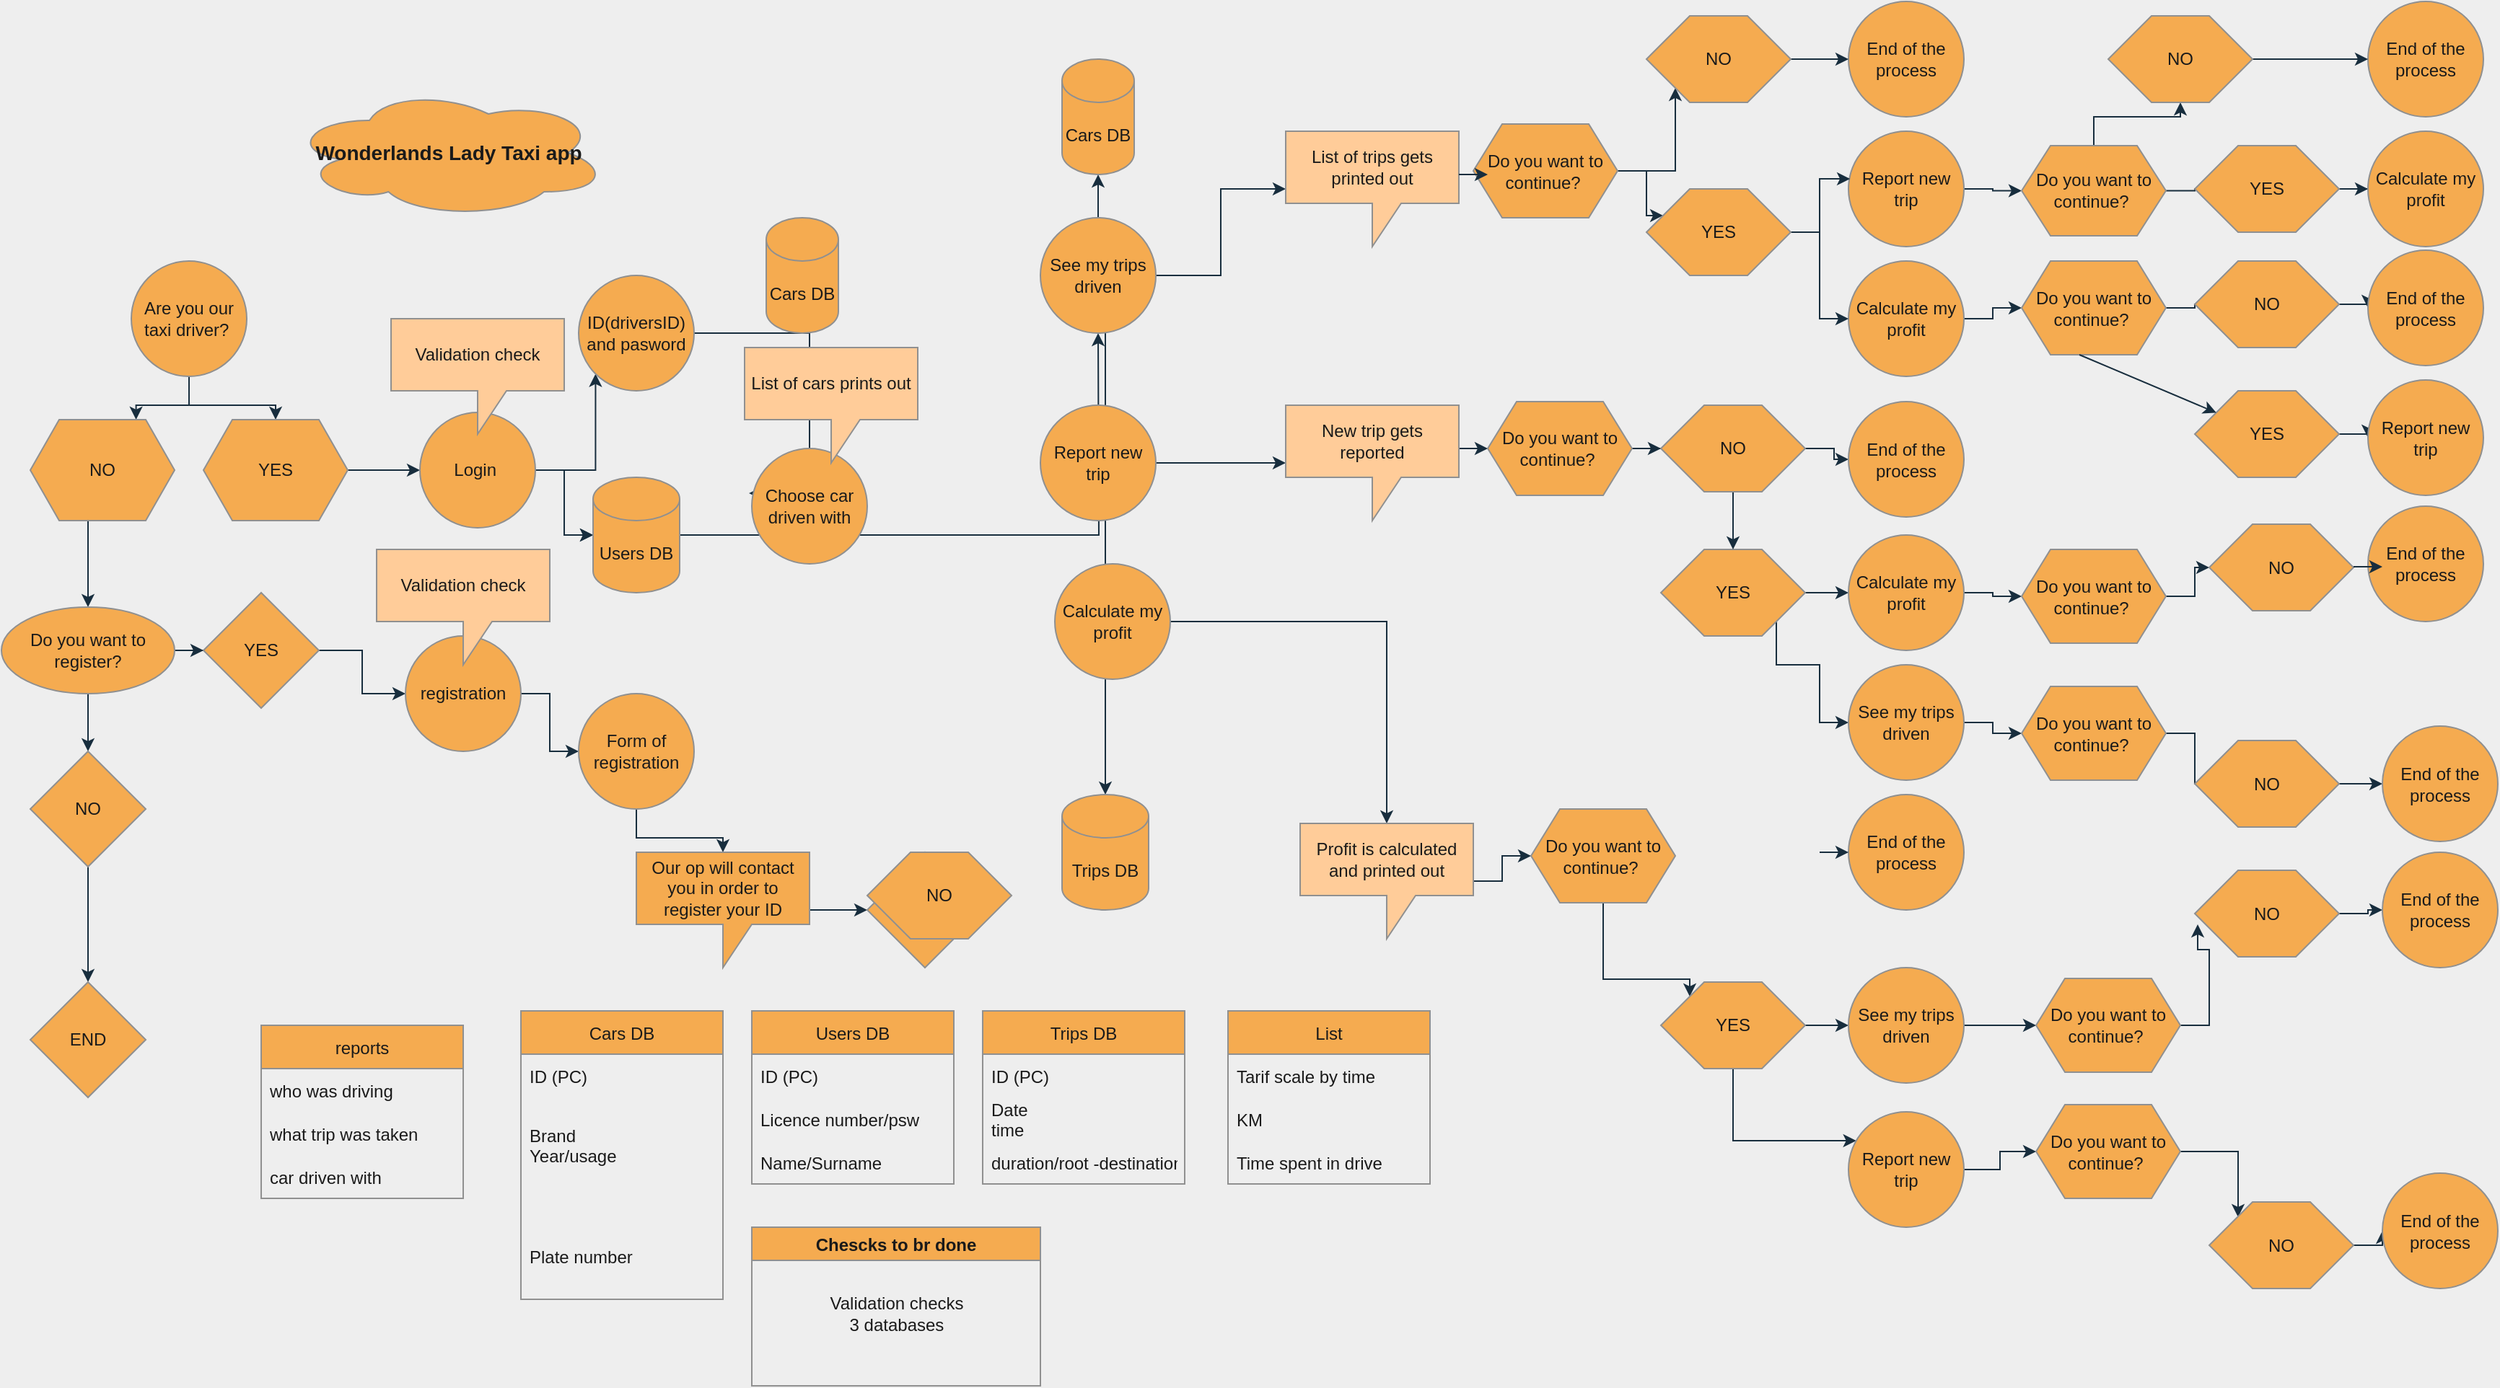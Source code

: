 <mxfile version="20.3.0" type="github">
  <diagram id="Edgwh7HsTJ25EXlXXnaa" name="Page-1">
    <mxGraphModel dx="2121" dy="614" grid="1" gridSize="10" guides="1" tooltips="1" connect="1" arrows="1" fold="1" page="1" pageScale="1" pageWidth="827" pageHeight="1169" background="#EEEEEE" math="0" shadow="0">
      <root>
        <mxCell id="0" />
        <mxCell id="1" parent="0" />
        <mxCell id="fiAWGYo_z49fpV4L9z-i-24" value="" style="edgeStyle=orthogonalEdgeStyle;rounded=0;orthogonalLoop=1;jettySize=auto;html=1;labelBackgroundColor=#EEEEEE;strokeColor=#182E3E;fontColor=#1A1A1A;" edge="1" parent="1" source="fiAWGYo_z49fpV4L9z-i-1" target="fiAWGYo_z49fpV4L9z-i-2">
          <mxGeometry relative="1" as="geometry" />
        </mxCell>
        <mxCell id="fiAWGYo_z49fpV4L9z-i-79" style="edgeStyle=orthogonalEdgeStyle;rounded=0;orthogonalLoop=1;jettySize=auto;html=1;entryX=0.733;entryY=0;entryDx=0;entryDy=0;entryPerimeter=0;strokeColor=#182E3E;fontColor=#1A1A1A;" edge="1" parent="1" source="fiAWGYo_z49fpV4L9z-i-1" target="fiAWGYo_z49fpV4L9z-i-3">
          <mxGeometry relative="1" as="geometry" />
        </mxCell>
        <mxCell id="fiAWGYo_z49fpV4L9z-i-1" value="Are you our taxi driver?&amp;nbsp;" style="ellipse;whiteSpace=wrap;html=1;aspect=fixed;fillColor=#F5AB50;strokeColor=#909090;fontColor=#1A1A1A;" vertex="1" parent="1">
          <mxGeometry y="190" width="80" height="80" as="geometry" />
        </mxCell>
        <mxCell id="fiAWGYo_z49fpV4L9z-i-33" value="" style="edgeStyle=orthogonalEdgeStyle;rounded=0;orthogonalLoop=1;jettySize=auto;html=1;labelBackgroundColor=#EEEEEE;strokeColor=#182E3E;fontColor=#1A1A1A;" edge="1" parent="1" source="fiAWGYo_z49fpV4L9z-i-2" target="fiAWGYo_z49fpV4L9z-i-10">
          <mxGeometry relative="1" as="geometry" />
        </mxCell>
        <mxCell id="fiAWGYo_z49fpV4L9z-i-2" value="YES" style="shape=hexagon;perimeter=hexagonPerimeter2;whiteSpace=wrap;html=1;fixedSize=1;fillColor=#F5AB50;strokeColor=#909090;fontColor=#1A1A1A;" vertex="1" parent="1">
          <mxGeometry x="50" y="300" width="100" height="70" as="geometry" />
        </mxCell>
        <mxCell id="fiAWGYo_z49fpV4L9z-i-5" value="" style="edgeStyle=orthogonalEdgeStyle;rounded=0;orthogonalLoop=1;jettySize=auto;html=1;labelBackgroundColor=#EEEEEE;strokeColor=#182E3E;fontColor=#1A1A1A;" edge="1" parent="1" source="fiAWGYo_z49fpV4L9z-i-3" target="fiAWGYo_z49fpV4L9z-i-4">
          <mxGeometry relative="1" as="geometry">
            <Array as="points">
              <mxPoint x="-30" y="390" />
              <mxPoint x="-30" y="390" />
            </Array>
          </mxGeometry>
        </mxCell>
        <mxCell id="fiAWGYo_z49fpV4L9z-i-3" value="NO" style="shape=hexagon;perimeter=hexagonPerimeter2;whiteSpace=wrap;html=1;fixedSize=1;fillColor=#F5AB50;strokeColor=#909090;fontColor=#1A1A1A;" vertex="1" parent="1">
          <mxGeometry x="-70" y="300" width="100" height="70" as="geometry" />
        </mxCell>
        <mxCell id="fiAWGYo_z49fpV4L9z-i-78" value="" style="edgeStyle=orthogonalEdgeStyle;rounded=0;orthogonalLoop=1;jettySize=auto;html=1;strokeColor=#182E3E;fontColor=#1A1A1A;" edge="1" parent="1" source="fiAWGYo_z49fpV4L9z-i-4" target="fiAWGYo_z49fpV4L9z-i-7">
          <mxGeometry relative="1" as="geometry" />
        </mxCell>
        <mxCell id="fiAWGYo_z49fpV4L9z-i-81" value="" style="edgeStyle=orthogonalEdgeStyle;rounded=0;orthogonalLoop=1;jettySize=auto;html=1;strokeColor=#182E3E;fontColor=#1A1A1A;" edge="1" parent="1" source="fiAWGYo_z49fpV4L9z-i-4" target="fiAWGYo_z49fpV4L9z-i-6">
          <mxGeometry relative="1" as="geometry" />
        </mxCell>
        <mxCell id="fiAWGYo_z49fpV4L9z-i-4" value="Do you want to register?" style="ellipse;whiteSpace=wrap;html=1;fillColor=#F5AB50;strokeColor=#909090;fontColor=#1A1A1A;" vertex="1" parent="1">
          <mxGeometry x="-90" y="430" width="120" height="60" as="geometry" />
        </mxCell>
        <mxCell id="fiAWGYo_z49fpV4L9z-i-58" value="" style="edgeStyle=orthogonalEdgeStyle;rounded=0;orthogonalLoop=1;jettySize=auto;html=1;labelBackgroundColor=#EEEEEE;strokeColor=#182E3E;fontColor=#1A1A1A;" edge="1" parent="1" source="fiAWGYo_z49fpV4L9z-i-6" target="fiAWGYo_z49fpV4L9z-i-11">
          <mxGeometry relative="1" as="geometry" />
        </mxCell>
        <mxCell id="fiAWGYo_z49fpV4L9z-i-6" value="YES" style="rhombus;whiteSpace=wrap;html=1;fillColor=#F5AB50;strokeColor=#909090;fontColor=#1A1A1A;" vertex="1" parent="1">
          <mxGeometry x="50" y="420" width="80" height="80" as="geometry" />
        </mxCell>
        <mxCell id="fiAWGYo_z49fpV4L9z-i-55" value="" style="edgeStyle=orthogonalEdgeStyle;rounded=0;orthogonalLoop=1;jettySize=auto;html=1;labelBackgroundColor=#EEEEEE;strokeColor=#182E3E;fontColor=#1A1A1A;" edge="1" parent="1" source="fiAWGYo_z49fpV4L9z-i-7" target="fiAWGYo_z49fpV4L9z-i-8">
          <mxGeometry relative="1" as="geometry" />
        </mxCell>
        <mxCell id="fiAWGYo_z49fpV4L9z-i-7" value="NO" style="rhombus;whiteSpace=wrap;html=1;fillColor=#F5AB50;strokeColor=#909090;fontColor=#1A1A1A;" vertex="1" parent="1">
          <mxGeometry x="-70" y="530" width="80" height="80" as="geometry" />
        </mxCell>
        <mxCell id="fiAWGYo_z49fpV4L9z-i-8" value="END" style="rhombus;whiteSpace=wrap;html=1;fillColor=#F5AB50;strokeColor=#909090;fontColor=#1A1A1A;" vertex="1" parent="1">
          <mxGeometry x="-70" y="690" width="80" height="80" as="geometry" />
        </mxCell>
        <mxCell id="fiAWGYo_z49fpV4L9z-i-67" value="" style="edgeStyle=orthogonalEdgeStyle;rounded=0;orthogonalLoop=1;jettySize=auto;html=1;labelBackgroundColor=#EEEEEE;strokeColor=#182E3E;fontColor=#1A1A1A;" edge="1" parent="1" source="fiAWGYo_z49fpV4L9z-i-10" target="fiAWGYo_z49fpV4L9z-i-18">
          <mxGeometry relative="1" as="geometry" />
        </mxCell>
        <mxCell id="fiAWGYo_z49fpV4L9z-i-68" value="" style="edgeStyle=orthogonalEdgeStyle;rounded=0;orthogonalLoop=1;jettySize=auto;html=1;labelBackgroundColor=#EEEEEE;strokeColor=#182E3E;fontColor=#1A1A1A;" edge="1" parent="1" source="fiAWGYo_z49fpV4L9z-i-10" target="fiAWGYo_z49fpV4L9z-i-18">
          <mxGeometry relative="1" as="geometry" />
        </mxCell>
        <mxCell id="fiAWGYo_z49fpV4L9z-i-69" style="edgeStyle=orthogonalEdgeStyle;rounded=0;orthogonalLoop=1;jettySize=auto;html=1;entryX=0;entryY=1;entryDx=0;entryDy=0;labelBackgroundColor=#EEEEEE;strokeColor=#182E3E;fontColor=#1A1A1A;" edge="1" parent="1" source="fiAWGYo_z49fpV4L9z-i-10" target="fiAWGYo_z49fpV4L9z-i-13">
          <mxGeometry relative="1" as="geometry" />
        </mxCell>
        <mxCell id="fiAWGYo_z49fpV4L9z-i-10" value="Login&amp;nbsp;" style="ellipse;whiteSpace=wrap;html=1;aspect=fixed;fillColor=#F5AB50;strokeColor=#909090;fontColor=#1A1A1A;" vertex="1" parent="1">
          <mxGeometry x="200" y="295" width="80" height="80" as="geometry" />
        </mxCell>
        <mxCell id="fiAWGYo_z49fpV4L9z-i-63" value="" style="edgeStyle=orthogonalEdgeStyle;rounded=0;orthogonalLoop=1;jettySize=auto;html=1;labelBackgroundColor=#EEEEEE;strokeColor=#182E3E;fontColor=#1A1A1A;" edge="1" parent="1" source="fiAWGYo_z49fpV4L9z-i-11" target="fiAWGYo_z49fpV4L9z-i-14">
          <mxGeometry relative="1" as="geometry" />
        </mxCell>
        <mxCell id="fiAWGYo_z49fpV4L9z-i-11" value="registration" style="ellipse;whiteSpace=wrap;html=1;aspect=fixed;fillColor=#F5AB50;strokeColor=#909090;fontColor=#1A1A1A;" vertex="1" parent="1">
          <mxGeometry x="190" y="450" width="80" height="80" as="geometry" />
        </mxCell>
        <mxCell id="fiAWGYo_z49fpV4L9z-i-73" style="edgeStyle=orthogonalEdgeStyle;rounded=0;orthogonalLoop=1;jettySize=auto;html=1;entryX=-0.025;entryY=0.388;entryDx=0;entryDy=0;labelBackgroundColor=#EEEEEE;strokeColor=#182E3E;fontColor=#1A1A1A;entryPerimeter=0;" edge="1" parent="1" source="fiAWGYo_z49fpV4L9z-i-13" target="fiAWGYo_z49fpV4L9z-i-91">
          <mxGeometry relative="1" as="geometry">
            <Array as="points">
              <mxPoint x="470" y="240" />
              <mxPoint x="470" y="351" />
            </Array>
          </mxGeometry>
        </mxCell>
        <mxCell id="fiAWGYo_z49fpV4L9z-i-13" value="ID(driversID) and pasword" style="ellipse;whiteSpace=wrap;html=1;aspect=fixed;fillColor=#F5AB50;strokeColor=#909090;fontColor=#1A1A1A;" vertex="1" parent="1">
          <mxGeometry x="310" y="200" width="80" height="80" as="geometry" />
        </mxCell>
        <mxCell id="fiAWGYo_z49fpV4L9z-i-64" value="" style="edgeStyle=orthogonalEdgeStyle;rounded=0;orthogonalLoop=1;jettySize=auto;html=1;labelBackgroundColor=#EEEEEE;strokeColor=#182E3E;fontColor=#1A1A1A;" edge="1" parent="1" source="fiAWGYo_z49fpV4L9z-i-14" target="fiAWGYo_z49fpV4L9z-i-52">
          <mxGeometry relative="1" as="geometry" />
        </mxCell>
        <mxCell id="fiAWGYo_z49fpV4L9z-i-14" value="Form of registration" style="ellipse;whiteSpace=wrap;html=1;aspect=fixed;fillColor=#F5AB50;strokeColor=#909090;fontColor=#1A1A1A;" vertex="1" parent="1">
          <mxGeometry x="310" y="490" width="80" height="80" as="geometry" />
        </mxCell>
        <mxCell id="fiAWGYo_z49fpV4L9z-i-70" value="" style="edgeStyle=orthogonalEdgeStyle;rounded=0;orthogonalLoop=1;jettySize=auto;html=1;labelBackgroundColor=#EEEEEE;strokeColor=#182E3E;fontColor=#1A1A1A;" edge="1" parent="1" target="fiAWGYo_z49fpV4L9z-i-20">
          <mxGeometry relative="1" as="geometry">
            <mxPoint x="630" y="200" as="sourcePoint" />
          </mxGeometry>
        </mxCell>
        <mxCell id="fiAWGYo_z49fpV4L9z-i-71" value="" style="edgeStyle=orthogonalEdgeStyle;rounded=0;orthogonalLoop=1;jettySize=auto;html=1;labelBackgroundColor=#EEEEEE;strokeColor=#182E3E;fontColor=#1A1A1A;" edge="1" parent="1" target="fiAWGYo_z49fpV4L9z-i-35">
          <mxGeometry relative="1" as="geometry">
            <mxPoint x="630" y="200" as="sourcePoint" />
          </mxGeometry>
        </mxCell>
        <mxCell id="fiAWGYo_z49fpV4L9z-i-74" value="" style="edgeStyle=orthogonalEdgeStyle;rounded=0;orthogonalLoop=1;jettySize=auto;html=1;labelBackgroundColor=#EEEEEE;strokeColor=#182E3E;fontColor=#1A1A1A;" edge="1" parent="1" source="fiAWGYo_z49fpV4L9z-i-18">
          <mxGeometry relative="1" as="geometry">
            <mxPoint x="670" y="240" as="targetPoint" />
          </mxGeometry>
        </mxCell>
        <mxCell id="fiAWGYo_z49fpV4L9z-i-18" value="Users DB" style="shape=cylinder3;whiteSpace=wrap;html=1;boundedLbl=1;backgroundOutline=1;size=15;fillColor=#F5AB50;strokeColor=#909090;fontColor=#1A1A1A;" vertex="1" parent="1">
          <mxGeometry x="320" y="340" width="60" height="80" as="geometry" />
        </mxCell>
        <mxCell id="fiAWGYo_z49fpV4L9z-i-20" value="Cars DB" style="shape=cylinder3;whiteSpace=wrap;html=1;boundedLbl=1;backgroundOutline=1;size=15;fillColor=#F5AB50;strokeColor=#909090;fontColor=#1A1A1A;" vertex="1" parent="1">
          <mxGeometry x="645" y="50" width="50" height="80" as="geometry" />
        </mxCell>
        <mxCell id="fiAWGYo_z49fpV4L9z-i-27" value="List" style="swimlane;fontStyle=0;childLayout=stackLayout;horizontal=1;startSize=30;horizontalStack=0;resizeParent=1;resizeParentMax=0;resizeLast=0;collapsible=1;marginBottom=0;fillColor=#F5AB50;strokeColor=#909090;fontColor=#1A1A1A;" vertex="1" parent="1">
          <mxGeometry x="760" y="710" width="140" height="120" as="geometry" />
        </mxCell>
        <mxCell id="fiAWGYo_z49fpV4L9z-i-28" value="Tarif scale by time" style="text;strokeColor=none;fillColor=none;align=left;verticalAlign=middle;spacingLeft=4;spacingRight=4;overflow=hidden;points=[[0,0.5],[1,0.5]];portConstraint=eastwest;rotatable=0;fontColor=#1A1A1A;" vertex="1" parent="fiAWGYo_z49fpV4L9z-i-27">
          <mxGeometry y="30" width="140" height="30" as="geometry" />
        </mxCell>
        <mxCell id="fiAWGYo_z49fpV4L9z-i-29" value="KM" style="text;strokeColor=none;fillColor=none;align=left;verticalAlign=middle;spacingLeft=4;spacingRight=4;overflow=hidden;points=[[0,0.5],[1,0.5]];portConstraint=eastwest;rotatable=0;fontColor=#1A1A1A;" vertex="1" parent="fiAWGYo_z49fpV4L9z-i-27">
          <mxGeometry y="60" width="140" height="30" as="geometry" />
        </mxCell>
        <mxCell id="fiAWGYo_z49fpV4L9z-i-30" value="Time spent in drive" style="text;strokeColor=none;fillColor=none;align=left;verticalAlign=middle;spacingLeft=4;spacingRight=4;overflow=hidden;points=[[0,0.5],[1,0.5]];portConstraint=eastwest;rotatable=0;fontColor=#1A1A1A;" vertex="1" parent="fiAWGYo_z49fpV4L9z-i-27">
          <mxGeometry y="90" width="140" height="30" as="geometry" />
        </mxCell>
        <mxCell id="fiAWGYo_z49fpV4L9z-i-35" value="Trips DB" style="shape=cylinder3;whiteSpace=wrap;html=1;boundedLbl=1;backgroundOutline=1;size=15;fillColor=#F5AB50;strokeColor=#909090;fontColor=#1A1A1A;" vertex="1" parent="1">
          <mxGeometry x="645" y="560" width="60" height="80" as="geometry" />
        </mxCell>
        <mxCell id="fiAWGYo_z49fpV4L9z-i-40" value="Cars DB" style="swimlane;fontStyle=0;childLayout=stackLayout;horizontal=1;startSize=30;horizontalStack=0;resizeParent=1;resizeParentMax=0;resizeLast=0;collapsible=1;marginBottom=0;fillColor=#F5AB50;strokeColor=#909090;fontColor=#1A1A1A;" vertex="1" parent="1">
          <mxGeometry x="270" y="710" width="140" height="200" as="geometry" />
        </mxCell>
        <mxCell id="fiAWGYo_z49fpV4L9z-i-41" value="ID (PC)" style="text;strokeColor=none;fillColor=none;align=left;verticalAlign=middle;spacingLeft=4;spacingRight=4;overflow=hidden;points=[[0,0.5],[1,0.5]];portConstraint=eastwest;rotatable=0;fontColor=#1A1A1A;" vertex="1" parent="fiAWGYo_z49fpV4L9z-i-40">
          <mxGeometry y="30" width="140" height="30" as="geometry" />
        </mxCell>
        <mxCell id="fiAWGYo_z49fpV4L9z-i-43" value="Brand&#xa;Year/usage&#xa;" style="text;strokeColor=none;fillColor=none;align=left;verticalAlign=middle;spacingLeft=4;spacingRight=4;overflow=hidden;points=[[0,0.5],[1,0.5]];portConstraint=eastwest;rotatable=0;fontColor=#1A1A1A;" vertex="1" parent="fiAWGYo_z49fpV4L9z-i-40">
          <mxGeometry y="60" width="140" height="80" as="geometry" />
        </mxCell>
        <mxCell id="fiAWGYo_z49fpV4L9z-i-42" value="Plate number" style="text;strokeColor=none;fillColor=none;align=left;verticalAlign=middle;spacingLeft=4;spacingRight=4;overflow=hidden;points=[[0,0.5],[1,0.5]];portConstraint=eastwest;rotatable=0;fontColor=#1A1A1A;" vertex="1" parent="fiAWGYo_z49fpV4L9z-i-40">
          <mxGeometry y="140" width="140" height="60" as="geometry" />
        </mxCell>
        <mxCell id="fiAWGYo_z49fpV4L9z-i-44" value="Users DB" style="swimlane;fontStyle=0;childLayout=stackLayout;horizontal=1;startSize=30;horizontalStack=0;resizeParent=1;resizeParentMax=0;resizeLast=0;collapsible=1;marginBottom=0;fillColor=#F5AB50;strokeColor=#909090;fontColor=#1A1A1A;" vertex="1" parent="1">
          <mxGeometry x="430" y="710" width="140" height="120" as="geometry" />
        </mxCell>
        <mxCell id="fiAWGYo_z49fpV4L9z-i-45" value="ID (PC)" style="text;strokeColor=none;fillColor=none;align=left;verticalAlign=middle;spacingLeft=4;spacingRight=4;overflow=hidden;points=[[0,0.5],[1,0.5]];portConstraint=eastwest;rotatable=0;fontColor=#1A1A1A;" vertex="1" parent="fiAWGYo_z49fpV4L9z-i-44">
          <mxGeometry y="30" width="140" height="30" as="geometry" />
        </mxCell>
        <mxCell id="fiAWGYo_z49fpV4L9z-i-46" value="Licence number/psw" style="text;strokeColor=none;fillColor=none;align=left;verticalAlign=middle;spacingLeft=4;spacingRight=4;overflow=hidden;points=[[0,0.5],[1,0.5]];portConstraint=eastwest;rotatable=0;fontColor=#1A1A1A;" vertex="1" parent="fiAWGYo_z49fpV4L9z-i-44">
          <mxGeometry y="60" width="140" height="30" as="geometry" />
        </mxCell>
        <mxCell id="fiAWGYo_z49fpV4L9z-i-47" value="Name/Surname" style="text;strokeColor=none;fillColor=none;align=left;verticalAlign=middle;spacingLeft=4;spacingRight=4;overflow=hidden;points=[[0,0.5],[1,0.5]];portConstraint=eastwest;rotatable=0;fontColor=#1A1A1A;" vertex="1" parent="fiAWGYo_z49fpV4L9z-i-44">
          <mxGeometry y="90" width="140" height="30" as="geometry" />
        </mxCell>
        <mxCell id="fiAWGYo_z49fpV4L9z-i-48" value="Trips DB" style="swimlane;fontStyle=0;childLayout=stackLayout;horizontal=1;startSize=30;horizontalStack=0;resizeParent=1;resizeParentMax=0;resizeLast=0;collapsible=1;marginBottom=0;fillColor=#F5AB50;strokeColor=#909090;fontColor=#1A1A1A;" vertex="1" parent="1">
          <mxGeometry x="590" y="710" width="140" height="120" as="geometry" />
        </mxCell>
        <mxCell id="fiAWGYo_z49fpV4L9z-i-49" value="ID (PC)" style="text;strokeColor=none;fillColor=none;align=left;verticalAlign=middle;spacingLeft=4;spacingRight=4;overflow=hidden;points=[[0,0.5],[1,0.5]];portConstraint=eastwest;rotatable=0;fontColor=#1A1A1A;" vertex="1" parent="fiAWGYo_z49fpV4L9z-i-48">
          <mxGeometry y="30" width="140" height="30" as="geometry" />
        </mxCell>
        <mxCell id="fiAWGYo_z49fpV4L9z-i-50" value="Date&#xa;time" style="text;strokeColor=none;fillColor=none;align=left;verticalAlign=middle;spacingLeft=4;spacingRight=4;overflow=hidden;points=[[0,0.5],[1,0.5]];portConstraint=eastwest;rotatable=0;fontColor=#1A1A1A;" vertex="1" parent="fiAWGYo_z49fpV4L9z-i-48">
          <mxGeometry y="60" width="140" height="30" as="geometry" />
        </mxCell>
        <mxCell id="fiAWGYo_z49fpV4L9z-i-51" value="duration/root -destination" style="text;strokeColor=none;fillColor=none;align=left;verticalAlign=middle;spacingLeft=4;spacingRight=4;overflow=hidden;points=[[0,0.5],[1,0.5]];portConstraint=eastwest;rotatable=0;fontColor=#1A1A1A;" vertex="1" parent="fiAWGYo_z49fpV4L9z-i-48">
          <mxGeometry y="90" width="140" height="30" as="geometry" />
        </mxCell>
        <mxCell id="fiAWGYo_z49fpV4L9z-i-66" value="" style="edgeStyle=orthogonalEdgeStyle;rounded=0;orthogonalLoop=1;jettySize=auto;html=1;labelBackgroundColor=#EEEEEE;strokeColor=#182E3E;fontColor=#1A1A1A;" edge="1" parent="1" source="fiAWGYo_z49fpV4L9z-i-52" target="fiAWGYo_z49fpV4L9z-i-65">
          <mxGeometry relative="1" as="geometry" />
        </mxCell>
        <mxCell id="fiAWGYo_z49fpV4L9z-i-52" value="Our op will contact you in order to register your ID" style="shape=callout;whiteSpace=wrap;html=1;perimeter=calloutPerimeter;fillColor=#F5AB50;strokeColor=#909090;fontColor=#1A1A1A;" vertex="1" parent="1">
          <mxGeometry x="350" y="600" width="120" height="80" as="geometry" />
        </mxCell>
        <mxCell id="fiAWGYo_z49fpV4L9z-i-65" value="END" style="rhombus;whiteSpace=wrap;html=1;fillColor=#F5AB50;strokeColor=#909090;fontColor=#1A1A1A;" vertex="1" parent="1">
          <mxGeometry x="510" y="600" width="80" height="80" as="geometry" />
        </mxCell>
        <mxCell id="fiAWGYo_z49fpV4L9z-i-76" value="&lt;b&gt;&lt;font style=&quot;font-size: 14px;&quot;&gt;Wonderlands Lady Taxi app&lt;/font&gt;&lt;/b&gt;" style="ellipse;shape=cloud;whiteSpace=wrap;html=1;fillColor=#F5AB50;strokeColor=#909090;fontColor=#1A1A1A;" vertex="1" parent="1">
          <mxGeometry x="110" y="70" width="220" height="90" as="geometry" />
        </mxCell>
        <mxCell id="fiAWGYo_z49fpV4L9z-i-82" value="reports" style="swimlane;fontStyle=0;childLayout=stackLayout;horizontal=1;startSize=30;horizontalStack=0;resizeParent=1;resizeParentMax=0;resizeLast=0;collapsible=1;marginBottom=0;strokeColor=#909090;fontColor=#1A1A1A;fillColor=#F5AB50;" vertex="1" parent="1">
          <mxGeometry x="90" y="720" width="140" height="120" as="geometry" />
        </mxCell>
        <mxCell id="fiAWGYo_z49fpV4L9z-i-83" value="who was driving" style="text;strokeColor=none;fillColor=none;align=left;verticalAlign=middle;spacingLeft=4;spacingRight=4;overflow=hidden;points=[[0,0.5],[1,0.5]];portConstraint=eastwest;rotatable=0;fontColor=#1A1A1A;" vertex="1" parent="fiAWGYo_z49fpV4L9z-i-82">
          <mxGeometry y="30" width="140" height="30" as="geometry" />
        </mxCell>
        <mxCell id="fiAWGYo_z49fpV4L9z-i-84" value="what trip was taken" style="text;strokeColor=none;fillColor=none;align=left;verticalAlign=middle;spacingLeft=4;spacingRight=4;overflow=hidden;points=[[0,0.5],[1,0.5]];portConstraint=eastwest;rotatable=0;fontColor=#1A1A1A;" vertex="1" parent="fiAWGYo_z49fpV4L9z-i-82">
          <mxGeometry y="60" width="140" height="30" as="geometry" />
        </mxCell>
        <mxCell id="fiAWGYo_z49fpV4L9z-i-85" value="car driven with" style="text;strokeColor=none;fillColor=none;align=left;verticalAlign=middle;spacingLeft=4;spacingRight=4;overflow=hidden;points=[[0,0.5],[1,0.5]];portConstraint=eastwest;rotatable=0;fontColor=#1A1A1A;" vertex="1" parent="fiAWGYo_z49fpV4L9z-i-82">
          <mxGeometry y="90" width="140" height="30" as="geometry" />
        </mxCell>
        <mxCell id="fiAWGYo_z49fpV4L9z-i-91" value="Choose car driven with" style="ellipse;whiteSpace=wrap;html=1;aspect=fixed;fillColor=#F5AB50;strokeColor=#909090;fontColor=#1A1A1A;" vertex="1" parent="1">
          <mxGeometry x="430" y="320" width="80" height="80" as="geometry" />
        </mxCell>
        <mxCell id="fiAWGYo_z49fpV4L9z-i-92" value="List of cars prints out" style="shape=callout;whiteSpace=wrap;html=1;perimeter=calloutPerimeter;strokeColor=#909090;fontColor=#1A1A1A;fillColor=#FFCC99;" vertex="1" parent="1">
          <mxGeometry x="425" y="250" width="120" height="80" as="geometry" />
        </mxCell>
        <mxCell id="fiAWGYo_z49fpV4L9z-i-93" value="Cars DB" style="shape=cylinder3;whiteSpace=wrap;html=1;boundedLbl=1;backgroundOutline=1;size=15;fillColor=#F5AB50;strokeColor=#909090;fontColor=#1A1A1A;" vertex="1" parent="1">
          <mxGeometry x="440" y="160" width="50" height="80" as="geometry" />
        </mxCell>
        <mxCell id="fiAWGYo_z49fpV4L9z-i-31" value="End of the process" style="ellipse;whiteSpace=wrap;html=1;aspect=fixed;fillColor=#F5AB50;strokeColor=#909090;fontColor=#1A1A1A;" vertex="1" parent="1">
          <mxGeometry x="1190" y="10" width="80" height="80" as="geometry" />
        </mxCell>
        <mxCell id="fiAWGYo_z49fpV4L9z-i-96" value="Validation check" style="shape=callout;whiteSpace=wrap;html=1;perimeter=calloutPerimeter;strokeColor=#909090;fontColor=#1A1A1A;fillColor=#FFCC99;" vertex="1" parent="1">
          <mxGeometry x="180" y="230" width="120" height="80" as="geometry" />
        </mxCell>
        <mxCell id="fiAWGYo_z49fpV4L9z-i-97" value="Validation check" style="shape=callout;whiteSpace=wrap;html=1;perimeter=calloutPerimeter;strokeColor=#909090;fontColor=#1A1A1A;fillColor=#FFCC99;" vertex="1" parent="1">
          <mxGeometry x="170" y="390" width="120" height="80" as="geometry" />
        </mxCell>
        <mxCell id="fiAWGYo_z49fpV4L9z-i-110" value="" style="edgeStyle=orthogonalEdgeStyle;rounded=0;orthogonalLoop=1;jettySize=auto;html=1;strokeColor=#182E3E;fontColor=#1A1A1A;" edge="1" parent="1" source="fiAWGYo_z49fpV4L9z-i-101" target="fiAWGYo_z49fpV4L9z-i-108">
          <mxGeometry relative="1" as="geometry" />
        </mxCell>
        <mxCell id="fiAWGYo_z49fpV4L9z-i-101" value="Report new trip" style="ellipse;whiteSpace=wrap;html=1;aspect=fixed;strokeColor=#909090;fontColor=#1A1A1A;fillColor=#F5AB50;" vertex="1" parent="1">
          <mxGeometry x="630" y="290" width="80" height="80" as="geometry" />
        </mxCell>
        <mxCell id="fiAWGYo_z49fpV4L9z-i-109" value="" style="edgeStyle=orthogonalEdgeStyle;rounded=0;orthogonalLoop=1;jettySize=auto;html=1;strokeColor=#182E3E;fontColor=#1A1A1A;" edge="1" parent="1" source="fiAWGYo_z49fpV4L9z-i-102" target="fiAWGYo_z49fpV4L9z-i-106">
          <mxGeometry relative="1" as="geometry" />
        </mxCell>
        <mxCell id="fiAWGYo_z49fpV4L9z-i-102" value="See my trips driven" style="ellipse;whiteSpace=wrap;html=1;aspect=fixed;strokeColor=#909090;fontColor=#1A1A1A;fillColor=#F5AB50;" vertex="1" parent="1">
          <mxGeometry x="630" y="160" width="80" height="80" as="geometry" />
        </mxCell>
        <mxCell id="fiAWGYo_z49fpV4L9z-i-111" value="" style="edgeStyle=orthogonalEdgeStyle;rounded=0;orthogonalLoop=1;jettySize=auto;html=1;strokeColor=#182E3E;fontColor=#1A1A1A;" edge="1" parent="1" source="fiAWGYo_z49fpV4L9z-i-103" target="fiAWGYo_z49fpV4L9z-i-107">
          <mxGeometry relative="1" as="geometry" />
        </mxCell>
        <mxCell id="fiAWGYo_z49fpV4L9z-i-103" value="Calculate my profit" style="ellipse;whiteSpace=wrap;html=1;aspect=fixed;strokeColor=#909090;fontColor=#1A1A1A;fillColor=#F5AB50;" vertex="1" parent="1">
          <mxGeometry x="640" y="400" width="80" height="80" as="geometry" />
        </mxCell>
        <mxCell id="fiAWGYo_z49fpV4L9z-i-104" value="Chescks to br done" style="swimlane;fillColor=#F5AB50;strokeColor=#909090;fontColor=#1A1A1A;" vertex="1" parent="1">
          <mxGeometry x="430" y="860" width="200" height="110" as="geometry" />
        </mxCell>
        <mxCell id="fiAWGYo_z49fpV4L9z-i-105" value="Validation checks&lt;br&gt;3 databases" style="text;html=1;align=center;verticalAlign=middle;resizable=0;points=[];autosize=1;strokeColor=none;fillColor=none;fontColor=#1A1A1A;" vertex="1" parent="fiAWGYo_z49fpV4L9z-i-104">
          <mxGeometry x="40" y="40" width="120" height="40" as="geometry" />
        </mxCell>
        <mxCell id="fiAWGYo_z49fpV4L9z-i-106" value="List of trips gets printed out" style="shape=callout;whiteSpace=wrap;html=1;perimeter=calloutPerimeter;strokeColor=#909090;fontColor=#1A1A1A;fillColor=#FFCC99;" vertex="1" parent="1">
          <mxGeometry x="800" y="100" width="120" height="80" as="geometry" />
        </mxCell>
        <mxCell id="fiAWGYo_z49fpV4L9z-i-145" value="" style="edgeStyle=orthogonalEdgeStyle;rounded=0;orthogonalLoop=1;jettySize=auto;html=1;strokeColor=#182E3E;fontColor=#1A1A1A;" edge="1" parent="1" source="fiAWGYo_z49fpV4L9z-i-107" target="fiAWGYo_z49fpV4L9z-i-118">
          <mxGeometry relative="1" as="geometry" />
        </mxCell>
        <mxCell id="fiAWGYo_z49fpV4L9z-i-107" value="Profit is calculated and printed out" style="shape=callout;whiteSpace=wrap;html=1;perimeter=calloutPerimeter;strokeColor=#909090;fontColor=#1A1A1A;fillColor=#FFCC99;" vertex="1" parent="1">
          <mxGeometry x="810" y="580" width="120" height="80" as="geometry" />
        </mxCell>
        <mxCell id="fiAWGYo_z49fpV4L9z-i-137" value="" style="edgeStyle=orthogonalEdgeStyle;rounded=0;orthogonalLoop=1;jettySize=auto;html=1;strokeColor=#182E3E;fontColor=#1A1A1A;" edge="1" parent="1" source="fiAWGYo_z49fpV4L9z-i-108" target="fiAWGYo_z49fpV4L9z-i-117">
          <mxGeometry relative="1" as="geometry">
            <Array as="points">
              <mxPoint x="930" y="320" />
              <mxPoint x="930" y="320" />
            </Array>
          </mxGeometry>
        </mxCell>
        <mxCell id="fiAWGYo_z49fpV4L9z-i-108" value="New trip gets reported" style="shape=callout;whiteSpace=wrap;html=1;perimeter=calloutPerimeter;strokeColor=#909090;fontColor=#1A1A1A;fillColor=#FFCC99;" vertex="1" parent="1">
          <mxGeometry x="800" y="290" width="120" height="80" as="geometry" />
        </mxCell>
        <mxCell id="fiAWGYo_z49fpV4L9z-i-131" style="edgeStyle=orthogonalEdgeStyle;rounded=0;orthogonalLoop=1;jettySize=auto;html=1;entryX=0.2;entryY=0.833;entryDx=0;entryDy=0;entryPerimeter=0;strokeColor=#182E3E;fontColor=#1A1A1A;" edge="1" parent="1" source="fiAWGYo_z49fpV4L9z-i-112" target="fiAWGYo_z49fpV4L9z-i-120">
          <mxGeometry relative="1" as="geometry" />
        </mxCell>
        <mxCell id="fiAWGYo_z49fpV4L9z-i-134" style="edgeStyle=orthogonalEdgeStyle;rounded=0;orthogonalLoop=1;jettySize=auto;html=1;entryX=0;entryY=0.25;entryDx=0;entryDy=0;strokeColor=#182E3E;fontColor=#1A1A1A;" edge="1" parent="1" source="fiAWGYo_z49fpV4L9z-i-112" target="fiAWGYo_z49fpV4L9z-i-133">
          <mxGeometry relative="1" as="geometry" />
        </mxCell>
        <mxCell id="fiAWGYo_z49fpV4L9z-i-112" value="Do you want to continue?&amp;nbsp;" style="shape=hexagon;perimeter=hexagonPerimeter2;whiteSpace=wrap;html=1;fixedSize=1;strokeColor=#909090;fontColor=#1A1A1A;fillColor=#F5AB50;" vertex="1" parent="1">
          <mxGeometry x="930" y="95" width="100" height="65" as="geometry" />
        </mxCell>
        <mxCell id="fiAWGYo_z49fpV4L9z-i-142" value="" style="edgeStyle=orthogonalEdgeStyle;rounded=0;orthogonalLoop=1;jettySize=auto;html=1;strokeColor=#182E3E;fontColor=#1A1A1A;" edge="1" parent="1" source="fiAWGYo_z49fpV4L9z-i-113" target="fiAWGYo_z49fpV4L9z-i-122">
          <mxGeometry relative="1" as="geometry" />
        </mxCell>
        <mxCell id="fiAWGYo_z49fpV4L9z-i-144" style="edgeStyle=orthogonalEdgeStyle;rounded=0;orthogonalLoop=1;jettySize=auto;html=1;strokeColor=#182E3E;fontColor=#1A1A1A;entryX=0;entryY=0.5;entryDx=0;entryDy=0;" edge="1" parent="1" source="fiAWGYo_z49fpV4L9z-i-113" target="fiAWGYo_z49fpV4L9z-i-123">
          <mxGeometry relative="1" as="geometry">
            <mxPoint x="1130" y="540" as="targetPoint" />
            <Array as="points">
              <mxPoint x="1140" y="470" />
              <mxPoint x="1170" y="470" />
              <mxPoint x="1170" y="510" />
            </Array>
          </mxGeometry>
        </mxCell>
        <mxCell id="fiAWGYo_z49fpV4L9z-i-113" value="YES" style="shape=hexagon;perimeter=hexagonPerimeter2;whiteSpace=wrap;html=1;fixedSize=1;strokeColor=#909090;fontColor=#1A1A1A;fillColor=#F5AB50;size=30;" vertex="1" parent="1">
          <mxGeometry x="1060" y="390" width="100" height="60" as="geometry" />
        </mxCell>
        <mxCell id="fiAWGYo_z49fpV4L9z-i-162" value="" style="edgeStyle=orthogonalEdgeStyle;rounded=0;orthogonalLoop=1;jettySize=auto;html=1;strokeColor=#182E3E;fontColor=#1A1A1A;" edge="1" parent="1" source="fiAWGYo_z49fpV4L9z-i-115" target="fiAWGYo_z49fpV4L9z-i-152">
          <mxGeometry relative="1" as="geometry" />
        </mxCell>
        <mxCell id="fiAWGYo_z49fpV4L9z-i-115" value="Report new trip" style="ellipse;whiteSpace=wrap;html=1;aspect=fixed;strokeColor=#909090;fontColor=#1A1A1A;fillColor=#F5AB50;" vertex="1" parent="1">
          <mxGeometry x="1190" y="100" width="80" height="80" as="geometry" />
        </mxCell>
        <mxCell id="fiAWGYo_z49fpV4L9z-i-173" value="" style="edgeStyle=orthogonalEdgeStyle;rounded=0;orthogonalLoop=1;jettySize=auto;html=1;strokeColor=#182E3E;fontColor=#1A1A1A;" edge="1" parent="1" source="fiAWGYo_z49fpV4L9z-i-116" target="fiAWGYo_z49fpV4L9z-i-157">
          <mxGeometry relative="1" as="geometry" />
        </mxCell>
        <mxCell id="fiAWGYo_z49fpV4L9z-i-116" value="Calculate my profit" style="ellipse;whiteSpace=wrap;html=1;aspect=fixed;strokeColor=#909090;fontColor=#1A1A1A;fillColor=#F5AB50;" vertex="1" parent="1">
          <mxGeometry x="1190" y="190" width="80" height="80" as="geometry" />
        </mxCell>
        <mxCell id="fiAWGYo_z49fpV4L9z-i-139" value="" style="edgeStyle=orthogonalEdgeStyle;rounded=0;orthogonalLoop=1;jettySize=auto;html=1;strokeColor=#182E3E;fontColor=#1A1A1A;" edge="1" parent="1" source="fiAWGYo_z49fpV4L9z-i-117" target="fiAWGYo_z49fpV4L9z-i-119">
          <mxGeometry relative="1" as="geometry" />
        </mxCell>
        <mxCell id="fiAWGYo_z49fpV4L9z-i-117" value="Do you want to continue?&amp;nbsp;" style="shape=hexagon;perimeter=hexagonPerimeter2;whiteSpace=wrap;html=1;fixedSize=1;strokeColor=#909090;fontColor=#1A1A1A;fillColor=#F5AB50;" vertex="1" parent="1">
          <mxGeometry x="940" y="287.5" width="100" height="65" as="geometry" />
        </mxCell>
        <mxCell id="fiAWGYo_z49fpV4L9z-i-149" style="edgeStyle=orthogonalEdgeStyle;rounded=0;orthogonalLoop=1;jettySize=auto;html=1;strokeColor=#182E3E;fontColor=#1A1A1A;" edge="1" parent="1" source="fiAWGYo_z49fpV4L9z-i-118" target="fiAWGYo_z49fpV4L9z-i-127">
          <mxGeometry relative="1" as="geometry">
            <mxPoint x="1050" y="740" as="targetPoint" />
            <Array as="points">
              <mxPoint x="1020" y="688" />
              <mxPoint x="1080" y="688" />
            </Array>
          </mxGeometry>
        </mxCell>
        <mxCell id="fiAWGYo_z49fpV4L9z-i-118" value="Do you want to continue?&amp;nbsp;" style="shape=hexagon;perimeter=hexagonPerimeter2;whiteSpace=wrap;html=1;fixedSize=1;strokeColor=#909090;fontColor=#1A1A1A;fillColor=#F5AB50;" vertex="1" parent="1">
          <mxGeometry x="970" y="570" width="100" height="65" as="geometry" />
        </mxCell>
        <mxCell id="fiAWGYo_z49fpV4L9z-i-140" value="" style="edgeStyle=orthogonalEdgeStyle;rounded=0;orthogonalLoop=1;jettySize=auto;html=1;strokeColor=#182E3E;fontColor=#1A1A1A;" edge="1" parent="1" source="fiAWGYo_z49fpV4L9z-i-119" target="fiAWGYo_z49fpV4L9z-i-121">
          <mxGeometry relative="1" as="geometry" />
        </mxCell>
        <mxCell id="fiAWGYo_z49fpV4L9z-i-141" value="" style="edgeStyle=orthogonalEdgeStyle;rounded=0;orthogonalLoop=1;jettySize=auto;html=1;strokeColor=#182E3E;fontColor=#1A1A1A;" edge="1" parent="1" source="fiAWGYo_z49fpV4L9z-i-119" target="fiAWGYo_z49fpV4L9z-i-113">
          <mxGeometry relative="1" as="geometry" />
        </mxCell>
        <mxCell id="fiAWGYo_z49fpV4L9z-i-119" value="NO" style="shape=hexagon;perimeter=hexagonPerimeter2;whiteSpace=wrap;html=1;fixedSize=1;strokeColor=#909090;fontColor=#1A1A1A;fillColor=#F5AB50;size=30;" vertex="1" parent="1">
          <mxGeometry x="1060" y="290" width="100" height="60" as="geometry" />
        </mxCell>
        <mxCell id="fiAWGYo_z49fpV4L9z-i-132" style="edgeStyle=orthogonalEdgeStyle;rounded=0;orthogonalLoop=1;jettySize=auto;html=1;entryX=0;entryY=0.5;entryDx=0;entryDy=0;strokeColor=#182E3E;fontColor=#1A1A1A;" edge="1" parent="1" source="fiAWGYo_z49fpV4L9z-i-120" target="fiAWGYo_z49fpV4L9z-i-31">
          <mxGeometry relative="1" as="geometry" />
        </mxCell>
        <mxCell id="fiAWGYo_z49fpV4L9z-i-120" value="NO" style="shape=hexagon;perimeter=hexagonPerimeter2;whiteSpace=wrap;html=1;fixedSize=1;strokeColor=#909090;fontColor=#1A1A1A;fillColor=#F5AB50;size=30;" vertex="1" parent="1">
          <mxGeometry x="1050" y="20" width="100" height="60" as="geometry" />
        </mxCell>
        <mxCell id="fiAWGYo_z49fpV4L9z-i-121" value="End of the process" style="ellipse;whiteSpace=wrap;html=1;aspect=fixed;fillColor=#F5AB50;strokeColor=#909090;fontColor=#1A1A1A;" vertex="1" parent="1">
          <mxGeometry x="1190" y="287.5" width="80" height="80" as="geometry" />
        </mxCell>
        <mxCell id="fiAWGYo_z49fpV4L9z-i-179" value="" style="edgeStyle=orthogonalEdgeStyle;rounded=0;orthogonalLoop=1;jettySize=auto;html=1;strokeColor=#182E3E;fontColor=#1A1A1A;" edge="1" parent="1" source="fiAWGYo_z49fpV4L9z-i-122" target="fiAWGYo_z49fpV4L9z-i-174">
          <mxGeometry relative="1" as="geometry" />
        </mxCell>
        <mxCell id="fiAWGYo_z49fpV4L9z-i-122" value="Calculate my profit" style="ellipse;whiteSpace=wrap;html=1;aspect=fixed;strokeColor=#909090;fontColor=#1A1A1A;fillColor=#F5AB50;" vertex="1" parent="1">
          <mxGeometry x="1190" y="380" width="80" height="80" as="geometry" />
        </mxCell>
        <mxCell id="fiAWGYo_z49fpV4L9z-i-178" value="" style="edgeStyle=orthogonalEdgeStyle;rounded=0;orthogonalLoop=1;jettySize=auto;html=1;strokeColor=#182E3E;fontColor=#1A1A1A;" edge="1" parent="1" source="fiAWGYo_z49fpV4L9z-i-123" target="fiAWGYo_z49fpV4L9z-i-175">
          <mxGeometry relative="1" as="geometry" />
        </mxCell>
        <mxCell id="fiAWGYo_z49fpV4L9z-i-123" value="See my trips driven" style="ellipse;whiteSpace=wrap;html=1;aspect=fixed;strokeColor=#909090;fontColor=#1A1A1A;fillColor=#F5AB50;" vertex="1" parent="1">
          <mxGeometry x="1190" y="470" width="80" height="80" as="geometry" />
        </mxCell>
        <mxCell id="fiAWGYo_z49fpV4L9z-i-125" value="NO" style="shape=hexagon;perimeter=hexagonPerimeter2;whiteSpace=wrap;html=1;fixedSize=1;strokeColor=#909090;fontColor=#1A1A1A;fillColor=#F5AB50;size=30;" vertex="1" parent="1">
          <mxGeometry x="510" y="600" width="100" height="60" as="geometry" />
        </mxCell>
        <mxCell id="fiAWGYo_z49fpV4L9z-i-126" value="End of the process" style="ellipse;whiteSpace=wrap;html=1;aspect=fixed;fillColor=#F5AB50;strokeColor=#909090;fontColor=#1A1A1A;" vertex="1" parent="1">
          <mxGeometry x="1190" y="560" width="80" height="80" as="geometry" />
        </mxCell>
        <mxCell id="fiAWGYo_z49fpV4L9z-i-150" value="" style="edgeStyle=orthogonalEdgeStyle;rounded=0;orthogonalLoop=1;jettySize=auto;html=1;strokeColor=#182E3E;fontColor=#1A1A1A;" edge="1" parent="1" source="fiAWGYo_z49fpV4L9z-i-127" target="fiAWGYo_z49fpV4L9z-i-128">
          <mxGeometry relative="1" as="geometry" />
        </mxCell>
        <mxCell id="fiAWGYo_z49fpV4L9z-i-151" style="edgeStyle=orthogonalEdgeStyle;rounded=0;orthogonalLoop=1;jettySize=auto;html=1;strokeColor=#182E3E;fontColor=#1A1A1A;" edge="1" parent="1" source="fiAWGYo_z49fpV4L9z-i-127" target="fiAWGYo_z49fpV4L9z-i-129">
          <mxGeometry relative="1" as="geometry">
            <mxPoint x="1160" y="850" as="targetPoint" />
            <Array as="points">
              <mxPoint x="1110" y="800" />
            </Array>
          </mxGeometry>
        </mxCell>
        <mxCell id="fiAWGYo_z49fpV4L9z-i-127" value="YES" style="shape=hexagon;perimeter=hexagonPerimeter2;whiteSpace=wrap;html=1;fixedSize=1;strokeColor=#909090;fontColor=#1A1A1A;fillColor=#F5AB50;size=30;" vertex="1" parent="1">
          <mxGeometry x="1060" y="690" width="100" height="60" as="geometry" />
        </mxCell>
        <mxCell id="fiAWGYo_z49fpV4L9z-i-180" value="" style="edgeStyle=orthogonalEdgeStyle;rounded=0;orthogonalLoop=1;jettySize=auto;html=1;strokeColor=#182E3E;fontColor=#1A1A1A;" edge="1" parent="1" source="fiAWGYo_z49fpV4L9z-i-128" target="fiAWGYo_z49fpV4L9z-i-176">
          <mxGeometry relative="1" as="geometry" />
        </mxCell>
        <mxCell id="fiAWGYo_z49fpV4L9z-i-128" value="See my trips driven" style="ellipse;whiteSpace=wrap;html=1;aspect=fixed;strokeColor=#909090;fontColor=#1A1A1A;fillColor=#F5AB50;" vertex="1" parent="1">
          <mxGeometry x="1190" y="680" width="80" height="80" as="geometry" />
        </mxCell>
        <mxCell id="fiAWGYo_z49fpV4L9z-i-181" value="" style="edgeStyle=orthogonalEdgeStyle;rounded=0;orthogonalLoop=1;jettySize=auto;html=1;strokeColor=#182E3E;fontColor=#1A1A1A;" edge="1" parent="1" source="fiAWGYo_z49fpV4L9z-i-129" target="fiAWGYo_z49fpV4L9z-i-177">
          <mxGeometry relative="1" as="geometry" />
        </mxCell>
        <mxCell id="fiAWGYo_z49fpV4L9z-i-129" value="Report new trip" style="ellipse;whiteSpace=wrap;html=1;aspect=fixed;strokeColor=#909090;fontColor=#1A1A1A;fillColor=#F5AB50;" vertex="1" parent="1">
          <mxGeometry x="1190" y="780" width="80" height="80" as="geometry" />
        </mxCell>
        <mxCell id="fiAWGYo_z49fpV4L9z-i-130" value="" style="endArrow=classic;html=1;rounded=0;strokeColor=#182E3E;fontColor=#1A1A1A;" edge="1" parent="1">
          <mxGeometry width="50" height="50" relative="1" as="geometry">
            <mxPoint x="920" y="130" as="sourcePoint" />
            <mxPoint x="940" y="130" as="targetPoint" />
          </mxGeometry>
        </mxCell>
        <mxCell id="fiAWGYo_z49fpV4L9z-i-135" style="edgeStyle=orthogonalEdgeStyle;rounded=0;orthogonalLoop=1;jettySize=auto;html=1;entryX=0.013;entryY=0.413;entryDx=0;entryDy=0;entryPerimeter=0;strokeColor=#182E3E;fontColor=#1A1A1A;" edge="1" parent="1" source="fiAWGYo_z49fpV4L9z-i-133" target="fiAWGYo_z49fpV4L9z-i-115">
          <mxGeometry relative="1" as="geometry" />
        </mxCell>
        <mxCell id="fiAWGYo_z49fpV4L9z-i-136" style="edgeStyle=orthogonalEdgeStyle;rounded=0;orthogonalLoop=1;jettySize=auto;html=1;strokeColor=#182E3E;fontColor=#1A1A1A;" edge="1" parent="1" source="fiAWGYo_z49fpV4L9z-i-133" target="fiAWGYo_z49fpV4L9z-i-116">
          <mxGeometry relative="1" as="geometry" />
        </mxCell>
        <mxCell id="fiAWGYo_z49fpV4L9z-i-133" value="YES" style="shape=hexagon;perimeter=hexagonPerimeter2;whiteSpace=wrap;html=1;fixedSize=1;strokeColor=#909090;fontColor=#1A1A1A;fillColor=#F5AB50;size=30;" vertex="1" parent="1">
          <mxGeometry x="1050" y="140" width="100" height="60" as="geometry" />
        </mxCell>
        <mxCell id="fiAWGYo_z49fpV4L9z-i-148" value="" style="endArrow=classic;html=1;rounded=0;strokeColor=#182E3E;fontColor=#1A1A1A;" edge="1" parent="1" target="fiAWGYo_z49fpV4L9z-i-126">
          <mxGeometry width="50" height="50" relative="1" as="geometry">
            <mxPoint x="1170" y="600" as="sourcePoint" />
            <mxPoint x="1220" y="560" as="targetPoint" />
          </mxGeometry>
        </mxCell>
        <mxCell id="fiAWGYo_z49fpV4L9z-i-163" value="" style="edgeStyle=orthogonalEdgeStyle;rounded=0;orthogonalLoop=1;jettySize=auto;html=1;strokeColor=#182E3E;fontColor=#1A1A1A;" edge="1" parent="1" source="fiAWGYo_z49fpV4L9z-i-152" target="fiAWGYo_z49fpV4L9z-i-154">
          <mxGeometry relative="1" as="geometry" />
        </mxCell>
        <mxCell id="fiAWGYo_z49fpV4L9z-i-165" value="" style="edgeStyle=orthogonalEdgeStyle;rounded=0;orthogonalLoop=1;jettySize=auto;html=1;strokeColor=#182E3E;fontColor=#1A1A1A;" edge="1" parent="1" source="fiAWGYo_z49fpV4L9z-i-152" target="fiAWGYo_z49fpV4L9z-i-155">
          <mxGeometry relative="1" as="geometry" />
        </mxCell>
        <mxCell id="fiAWGYo_z49fpV4L9z-i-152" value="Do you want to continue?&amp;nbsp;" style="shape=hexagon;perimeter=hexagonPerimeter2;whiteSpace=wrap;html=1;fixedSize=1;strokeColor=#909090;fontColor=#1A1A1A;fillColor=#F5AB50;" vertex="1" parent="1">
          <mxGeometry x="1310" y="110" width="100" height="62.5" as="geometry" />
        </mxCell>
        <mxCell id="fiAWGYo_z49fpV4L9z-i-153" value="End of the process" style="ellipse;whiteSpace=wrap;html=1;aspect=fixed;fillColor=#F5AB50;strokeColor=#909090;fontColor=#1A1A1A;" vertex="1" parent="1">
          <mxGeometry x="1550" y="10" width="80" height="80" as="geometry" />
        </mxCell>
        <mxCell id="fiAWGYo_z49fpV4L9z-i-164" value="" style="edgeStyle=orthogonalEdgeStyle;rounded=0;orthogonalLoop=1;jettySize=auto;html=1;strokeColor=#182E3E;fontColor=#1A1A1A;" edge="1" parent="1" source="fiAWGYo_z49fpV4L9z-i-154" target="fiAWGYo_z49fpV4L9z-i-153">
          <mxGeometry relative="1" as="geometry" />
        </mxCell>
        <mxCell id="fiAWGYo_z49fpV4L9z-i-154" value="NO" style="shape=hexagon;perimeter=hexagonPerimeter2;whiteSpace=wrap;html=1;fixedSize=1;strokeColor=#909090;fontColor=#1A1A1A;fillColor=#F5AB50;size=30;" vertex="1" parent="1">
          <mxGeometry x="1370" y="20" width="100" height="60" as="geometry" />
        </mxCell>
        <mxCell id="fiAWGYo_z49fpV4L9z-i-166" value="" style="edgeStyle=orthogonalEdgeStyle;rounded=0;orthogonalLoop=1;jettySize=auto;html=1;strokeColor=#182E3E;fontColor=#1A1A1A;" edge="1" parent="1" source="fiAWGYo_z49fpV4L9z-i-155" target="fiAWGYo_z49fpV4L9z-i-156">
          <mxGeometry relative="1" as="geometry" />
        </mxCell>
        <mxCell id="fiAWGYo_z49fpV4L9z-i-155" value="YES" style="shape=hexagon;perimeter=hexagonPerimeter2;whiteSpace=wrap;html=1;fixedSize=1;strokeColor=#909090;fontColor=#1A1A1A;fillColor=#F5AB50;size=30;" vertex="1" parent="1">
          <mxGeometry x="1430" y="110" width="100" height="60" as="geometry" />
        </mxCell>
        <mxCell id="fiAWGYo_z49fpV4L9z-i-156" value="Calculate my profit" style="ellipse;whiteSpace=wrap;html=1;aspect=fixed;strokeColor=#909090;fontColor=#1A1A1A;fillColor=#F5AB50;" vertex="1" parent="1">
          <mxGeometry x="1550" y="100" width="80" height="80" as="geometry" />
        </mxCell>
        <mxCell id="fiAWGYo_z49fpV4L9z-i-167" value="" style="edgeStyle=orthogonalEdgeStyle;rounded=0;orthogonalLoop=1;jettySize=auto;html=1;strokeColor=#182E3E;fontColor=#1A1A1A;" edge="1" parent="1" source="fiAWGYo_z49fpV4L9z-i-157" target="fiAWGYo_z49fpV4L9z-i-158">
          <mxGeometry relative="1" as="geometry" />
        </mxCell>
        <mxCell id="fiAWGYo_z49fpV4L9z-i-157" value="Do you want to continue?&amp;nbsp;" style="shape=hexagon;perimeter=hexagonPerimeter2;whiteSpace=wrap;html=1;fixedSize=1;strokeColor=#909090;fontColor=#1A1A1A;fillColor=#F5AB50;" vertex="1" parent="1">
          <mxGeometry x="1310" y="190" width="100" height="65" as="geometry" />
        </mxCell>
        <mxCell id="fiAWGYo_z49fpV4L9z-i-168" value="" style="edgeStyle=orthogonalEdgeStyle;rounded=0;orthogonalLoop=1;jettySize=auto;html=1;strokeColor=#182E3E;fontColor=#1A1A1A;" edge="1" parent="1" source="fiAWGYo_z49fpV4L9z-i-158" target="fiAWGYo_z49fpV4L9z-i-159">
          <mxGeometry relative="1" as="geometry" />
        </mxCell>
        <mxCell id="fiAWGYo_z49fpV4L9z-i-158" value="NO" style="shape=hexagon;perimeter=hexagonPerimeter2;whiteSpace=wrap;html=1;fixedSize=1;strokeColor=#909090;fontColor=#1A1A1A;fillColor=#F5AB50;size=30;" vertex="1" parent="1">
          <mxGeometry x="1430" y="190" width="100" height="60" as="geometry" />
        </mxCell>
        <mxCell id="fiAWGYo_z49fpV4L9z-i-159" value="End of the process" style="ellipse;whiteSpace=wrap;html=1;aspect=fixed;fillColor=#F5AB50;strokeColor=#909090;fontColor=#1A1A1A;" vertex="1" parent="1">
          <mxGeometry x="1550" y="182.5" width="80" height="80" as="geometry" />
        </mxCell>
        <mxCell id="fiAWGYo_z49fpV4L9z-i-172" value="" style="edgeStyle=orthogonalEdgeStyle;rounded=0;orthogonalLoop=1;jettySize=auto;html=1;strokeColor=#182E3E;fontColor=#1A1A1A;" edge="1" parent="1" source="fiAWGYo_z49fpV4L9z-i-160" target="fiAWGYo_z49fpV4L9z-i-161">
          <mxGeometry relative="1" as="geometry" />
        </mxCell>
        <mxCell id="fiAWGYo_z49fpV4L9z-i-160" value="YES" style="shape=hexagon;perimeter=hexagonPerimeter2;whiteSpace=wrap;html=1;fixedSize=1;strokeColor=#909090;fontColor=#1A1A1A;fillColor=#F5AB50;size=30;" vertex="1" parent="1">
          <mxGeometry x="1430" y="280" width="100" height="60" as="geometry" />
        </mxCell>
        <mxCell id="fiAWGYo_z49fpV4L9z-i-161" value="Report new trip" style="ellipse;whiteSpace=wrap;html=1;aspect=fixed;strokeColor=#909090;fontColor=#1A1A1A;fillColor=#F5AB50;" vertex="1" parent="1">
          <mxGeometry x="1550" y="272.5" width="80" height="80" as="geometry" />
        </mxCell>
        <mxCell id="fiAWGYo_z49fpV4L9z-i-171" value="" style="endArrow=classic;html=1;rounded=0;strokeColor=#182E3E;fontColor=#1A1A1A;" edge="1" parent="1" target="fiAWGYo_z49fpV4L9z-i-160">
          <mxGeometry width="50" height="50" relative="1" as="geometry">
            <mxPoint x="1350" y="255" as="sourcePoint" />
            <mxPoint x="1400" y="205" as="targetPoint" />
          </mxGeometry>
        </mxCell>
        <mxCell id="fiAWGYo_z49fpV4L9z-i-191" value="" style="edgeStyle=orthogonalEdgeStyle;rounded=0;orthogonalLoop=1;jettySize=auto;html=1;strokeColor=#182E3E;fontColor=#1A1A1A;" edge="1" parent="1" source="fiAWGYo_z49fpV4L9z-i-174" target="fiAWGYo_z49fpV4L9z-i-187">
          <mxGeometry relative="1" as="geometry" />
        </mxCell>
        <mxCell id="fiAWGYo_z49fpV4L9z-i-174" value="Do you want to continue?&amp;nbsp;" style="shape=hexagon;perimeter=hexagonPerimeter2;whiteSpace=wrap;html=1;fixedSize=1;strokeColor=#909090;fontColor=#1A1A1A;fillColor=#F5AB50;" vertex="1" parent="1">
          <mxGeometry x="1310" y="390" width="100" height="65" as="geometry" />
        </mxCell>
        <mxCell id="fiAWGYo_z49fpV4L9z-i-193" value="" style="edgeStyle=orthogonalEdgeStyle;rounded=0;orthogonalLoop=1;jettySize=auto;html=1;strokeColor=#182E3E;fontColor=#1A1A1A;" edge="1" parent="1" source="fiAWGYo_z49fpV4L9z-i-175" target="fiAWGYo_z49fpV4L9z-i-189">
          <mxGeometry relative="1" as="geometry" />
        </mxCell>
        <mxCell id="fiAWGYo_z49fpV4L9z-i-175" value="Do you want to continue?&amp;nbsp;" style="shape=hexagon;perimeter=hexagonPerimeter2;whiteSpace=wrap;html=1;fixedSize=1;strokeColor=#909090;fontColor=#1A1A1A;fillColor=#F5AB50;" vertex="1" parent="1">
          <mxGeometry x="1310" y="485" width="100" height="65" as="geometry" />
        </mxCell>
        <mxCell id="fiAWGYo_z49fpV4L9z-i-195" style="edgeStyle=orthogonalEdgeStyle;rounded=0;orthogonalLoop=1;jettySize=auto;html=1;entryX=0.02;entryY=0.625;entryDx=0;entryDy=0;entryPerimeter=0;strokeColor=#182E3E;fontColor=#1A1A1A;" edge="1" parent="1" source="fiAWGYo_z49fpV4L9z-i-176" target="fiAWGYo_z49fpV4L9z-i-182">
          <mxGeometry relative="1" as="geometry" />
        </mxCell>
        <mxCell id="fiAWGYo_z49fpV4L9z-i-176" value="Do you want to continue?&amp;nbsp;" style="shape=hexagon;perimeter=hexagonPerimeter2;whiteSpace=wrap;html=1;fixedSize=1;strokeColor=#909090;fontColor=#1A1A1A;fillColor=#F5AB50;" vertex="1" parent="1">
          <mxGeometry x="1320" y="687.5" width="100" height="65" as="geometry" />
        </mxCell>
        <mxCell id="fiAWGYo_z49fpV4L9z-i-199" style="edgeStyle=orthogonalEdgeStyle;rounded=0;orthogonalLoop=1;jettySize=auto;html=1;entryX=0.2;entryY=0.175;entryDx=0;entryDy=0;entryPerimeter=0;strokeColor=#182E3E;fontColor=#1A1A1A;" edge="1" parent="1" source="fiAWGYo_z49fpV4L9z-i-177" target="fiAWGYo_z49fpV4L9z-i-185">
          <mxGeometry relative="1" as="geometry" />
        </mxCell>
        <mxCell id="fiAWGYo_z49fpV4L9z-i-177" value="Do you want to continue?&amp;nbsp;" style="shape=hexagon;perimeter=hexagonPerimeter2;whiteSpace=wrap;html=1;fixedSize=1;strokeColor=#909090;fontColor=#1A1A1A;fillColor=#F5AB50;" vertex="1" parent="1">
          <mxGeometry x="1320" y="775" width="100" height="65" as="geometry" />
        </mxCell>
        <mxCell id="fiAWGYo_z49fpV4L9z-i-197" value="" style="edgeStyle=orthogonalEdgeStyle;rounded=0;orthogonalLoop=1;jettySize=auto;html=1;strokeColor=#182E3E;fontColor=#1A1A1A;" edge="1" parent="1" source="fiAWGYo_z49fpV4L9z-i-182" target="fiAWGYo_z49fpV4L9z-i-183">
          <mxGeometry relative="1" as="geometry" />
        </mxCell>
        <mxCell id="fiAWGYo_z49fpV4L9z-i-182" value="NO" style="shape=hexagon;perimeter=hexagonPerimeter2;whiteSpace=wrap;html=1;fixedSize=1;strokeColor=#909090;fontColor=#1A1A1A;fillColor=#F5AB50;size=30;" vertex="1" parent="1">
          <mxGeometry x="1430" y="612.5" width="100" height="60" as="geometry" />
        </mxCell>
        <mxCell id="fiAWGYo_z49fpV4L9z-i-183" value="End of the process" style="ellipse;whiteSpace=wrap;html=1;aspect=fixed;fillColor=#F5AB50;strokeColor=#909090;fontColor=#1A1A1A;" vertex="1" parent="1">
          <mxGeometry x="1560" y="600" width="80" height="80" as="geometry" />
        </mxCell>
        <mxCell id="fiAWGYo_z49fpV4L9z-i-200" value="" style="edgeStyle=orthogonalEdgeStyle;rounded=0;orthogonalLoop=1;jettySize=auto;html=1;strokeColor=#182E3E;fontColor=#1A1A1A;" edge="1" parent="1" source="fiAWGYo_z49fpV4L9z-i-185" target="fiAWGYo_z49fpV4L9z-i-186">
          <mxGeometry relative="1" as="geometry" />
        </mxCell>
        <mxCell id="fiAWGYo_z49fpV4L9z-i-185" value="NO" style="shape=hexagon;perimeter=hexagonPerimeter2;whiteSpace=wrap;html=1;fixedSize=1;strokeColor=#909090;fontColor=#1A1A1A;fillColor=#F5AB50;size=30;" vertex="1" parent="1">
          <mxGeometry x="1440" y="842.5" width="100" height="60" as="geometry" />
        </mxCell>
        <mxCell id="fiAWGYo_z49fpV4L9z-i-186" value="End of the process" style="ellipse;whiteSpace=wrap;html=1;aspect=fixed;fillColor=#F5AB50;strokeColor=#909090;fontColor=#1A1A1A;" vertex="1" parent="1">
          <mxGeometry x="1560" y="822.5" width="80" height="80" as="geometry" />
        </mxCell>
        <mxCell id="fiAWGYo_z49fpV4L9z-i-187" value="NO" style="shape=hexagon;perimeter=hexagonPerimeter2;whiteSpace=wrap;html=1;fixedSize=1;strokeColor=#909090;fontColor=#1A1A1A;fillColor=#F5AB50;size=30;" vertex="1" parent="1">
          <mxGeometry x="1440" y="372.5" width="100" height="60" as="geometry" />
        </mxCell>
        <mxCell id="fiAWGYo_z49fpV4L9z-i-188" value="End of the process" style="ellipse;whiteSpace=wrap;html=1;aspect=fixed;fillColor=#F5AB50;strokeColor=#909090;fontColor=#1A1A1A;" vertex="1" parent="1">
          <mxGeometry x="1550" y="360" width="80" height="80" as="geometry" />
        </mxCell>
        <mxCell id="fiAWGYo_z49fpV4L9z-i-198" value="" style="edgeStyle=orthogonalEdgeStyle;rounded=0;orthogonalLoop=1;jettySize=auto;html=1;strokeColor=#182E3E;fontColor=#1A1A1A;" edge="1" parent="1" source="fiAWGYo_z49fpV4L9z-i-189" target="fiAWGYo_z49fpV4L9z-i-190">
          <mxGeometry relative="1" as="geometry" />
        </mxCell>
        <mxCell id="fiAWGYo_z49fpV4L9z-i-189" value="NO" style="shape=hexagon;perimeter=hexagonPerimeter2;whiteSpace=wrap;html=1;fixedSize=1;strokeColor=#909090;fontColor=#1A1A1A;fillColor=#F5AB50;size=30;" vertex="1" parent="1">
          <mxGeometry x="1430" y="522.5" width="100" height="60" as="geometry" />
        </mxCell>
        <mxCell id="fiAWGYo_z49fpV4L9z-i-190" value="End of the process" style="ellipse;whiteSpace=wrap;html=1;aspect=fixed;fillColor=#F5AB50;strokeColor=#909090;fontColor=#1A1A1A;" vertex="1" parent="1">
          <mxGeometry x="1560" y="512.5" width="80" height="80" as="geometry" />
        </mxCell>
        <mxCell id="fiAWGYo_z49fpV4L9z-i-192" value="" style="endArrow=classic;html=1;rounded=0;strokeColor=#182E3E;fontColor=#1A1A1A;" edge="1" parent="1">
          <mxGeometry width="50" height="50" relative="1" as="geometry">
            <mxPoint x="1540" y="402" as="sourcePoint" />
            <mxPoint x="1560" y="402" as="targetPoint" />
          </mxGeometry>
        </mxCell>
      </root>
    </mxGraphModel>
  </diagram>
</mxfile>
